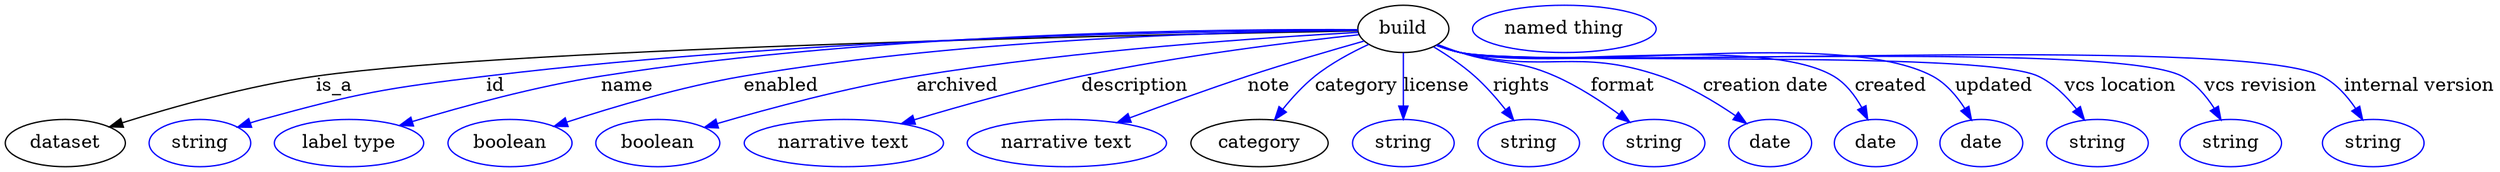 digraph {
	graph [bb="0,0,1884.5,123"];
	node [label="\N"];
	build	 [height=0.5,
		label=build,
		pos="1055.5,105",
		width=0.95686];
	dataset	 [height=0.5,
		pos="45.496,18",
		width=1.2638];
	build -> dataset	 [label=is_a,
		lp="245.5,61.5",
		pos="e,79.582,30.061 1020.9,104.42 885,102.02 387.53,91.819 231.5,69 181.77,61.728 126.42,45.453 89.129,33.231"];
	id	 [color=blue,
		height=0.5,
		label=string,
		pos="147.5,18",
		width=1.0652];
	build -> id	 [color=blue,
		label=id,
		lp="369.5,61.5",
		pos="e,176.31,29.93 1020.8,103.85 899.02,99.716 492.08,85.01 362.5,69 286.98,59.669 267.63,57.018 194.5,36 191.7,35.197 188.84,34.298 \
185.97,33.343",
		style=solid];
	name	 [color=blue,
		height=0.5,
		label="label type",
		pos="260.5,18",
		width=1.5707];
	build -> name	 [color=blue,
		label=name,
		lp="468.5,61.5",
		pos="e,299.58,31.171 1020.8,103.87 909.25,100.09 560,87.072 448.5,69 400.38,61.202 346.86,46.02 309.26,34.24",
		style=solid];
	enabled	 [color=blue,
		height=0.5,
		label=boolean,
		pos="381.5,18",
		width=1.2999];
	build -> enabled	 [color=blue,
		label=enabled,
		lp="583,61.5",
		pos="e,415.41,30.492 1021.2,103.44 923.37,98.866 644.58,84.772 554.5,69 509.58,61.136 459.78,45.716 425.19,33.881",
		style=solid];
	archived	 [color=blue,
		height=0.5,
		label=boolean,
		pos="493.5,18",
		width=1.2999];
	build -> archived	 [color=blue,
		label=archived,
		lp="717,61.5",
		pos="e,528.93,29.819 1021.1,103.28 955.48,99.632 808,89.715 685.5,69 624.17,58.629 609.37,52.861 549.5,36 545.94,35 542.28,33.924 538.61,\
32.813",
		style=solid];
	description	 [color=blue,
		height=0.5,
		label="narrative text",
		pos="633.5,18",
		width=2.0943];
	build -> description	 [color=blue,
		label=description,
		lp="852.5,61.5",
		pos="e,678.07,32.552 1021.7,101.45 974.36,96.15 885.79,85.049 811.5,69 769.42,59.91 722.66,46.375 687.63,35.533",
		style=solid];
	note	 [color=blue,
		height=0.5,
		label="narrative text",
		pos="802.5,18",
		width=2.0943];
	build -> note	 [color=blue,
		label=note,
		lp="954.5,61.5",
		pos="e,841.84,33.473 1025,96.174 1001.3,89.174 967.66,78.946 938.5,69 909.4,59.077 877.17,47.038 851.39,37.149",
		style=solid];
	category	 [height=0.5,
		pos="947.5,18",
		width=1.4443];
	build -> category	 [color=blue,
		label=category,
		lp="1019.5,61.5",
		pos="e,958.54,35.6 1028.4,93.864 1015.2,87.691 999.69,79.195 987.5,69 978.95,61.855 971.03,52.609 964.53,43.956",
		style=solid];
	license	 [color=blue,
		height=0.5,
		label=string,
		pos="1055.5,18",
		width=1.0652];
	build -> license	 [color=blue,
		label=license,
		lp="1081,61.5",
		pos="e,1055.5,36.003 1055.5,86.974 1055.5,75.192 1055.5,59.561 1055.5,46.158",
		style=solid];
	rights	 [color=blue,
		height=0.5,
		label=string,
		pos="1150.5,18",
		width=1.0652];
	build -> rights	 [color=blue,
		label=rights,
		lp="1146,61.5",
		pos="e,1139.1,35.235 1079.2,91.847 1089.4,85.614 1101.1,77.643 1110.5,69 1118.7,61.467 1126.5,52.133 1133.1,43.518",
		style=solid];
	format	 [color=blue,
		height=0.5,
		label=string,
		pos="1245.5,18",
		width=1.0652];
	build -> format	 [color=blue,
		label=format,
		lp="1222,61.5",
		pos="e,1226.6,33.927 1082.1,93.116 1087.5,90.928 1093.1,88.777 1098.5,87 1130.2,76.517 1141,82.705 1171.5,69 1188.1,61.546 1204.9,50.316 \
1218.3,40.29",
		style=solid];
	"creation date"	 [color=blue,
		height=0.5,
		label=date,
		pos="1333.5,18",
		width=0.86659];
	build -> "creation date"	 [color=blue,
		label="creation date",
		lp="1330.5,61.5",
		pos="e,1314.9,32.708 1081.5,92.767 1087,90.554 1092.9,88.482 1098.5,87 1164.3,69.698 1186.2,91.329 1250.5,69 1270.5,62.039 1290.8,49.662 \
1306.4,38.844",
		style=solid];
	created	 [color=blue,
		height=0.5,
		label=date,
		pos="1413.5,18",
		width=0.86659];
	build -> created	 [color=blue,
		label=created,
		lp="1425,61.5",
		pos="e,1407.6,35.801 1081,92.712 1086.6,90.444 1092.7,88.365 1098.5,87 1160.1,72.591 1328.4,101.73 1382.5,69 1391.6,63.508 1398.4,54.247 \
1403.2,45.112",
		style=solid];
	updated	 [color=blue,
		height=0.5,
		label=date,
		pos="1493.5,18",
		width=0.86659];
	build -> updated	 [color=blue,
		label=updated,
		lp="1503,61.5",
		pos="e,1485.8,35.681 1080.9,92.654 1086.6,90.39 1092.7,88.326 1098.5,87 1176.2,69.357 1386.5,106.96 1456.5,69 1466.6,63.509 1474.7,53.902 \
1480.7,44.496",
		style=solid];
	"vcs location"	 [color=blue,
		height=0.5,
		label=string,
		pos="1581.5,18",
		width=1.0652];
	build -> "vcs location"	 [color=blue,
		label="vcs location",
		lp="1599.5,61.5",
		pos="e,1571.3,35.546 1080.9,92.613 1086.6,90.352 1092.6,88.3 1098.5,87 1146,76.43 1492.5,89.942 1536.5,69 1548,63.503 1557.9,53.531 1565.4,\
43.855",
		style=solid];
	"vcs revision"	 [color=blue,
		height=0.5,
		label=string,
		pos="1683.5,18",
		width=1.0652];
	build -> "vcs revision"	 [color=blue,
		label="vcs revision",
		lp="1706.5,61.5",
		pos="e,1675.8,35.754 1080.9,92.577 1086.6,90.318 1092.6,88.276 1098.5,87 1158,74.024 1592.7,97.564 1646.5,69 1656.7,63.598 1664.7,54.006 \
1670.7,44.588",
		style=solid];
	"internal version"	 [color=blue,
		height=0.5,
		label=string,
		pos="1792.5,18",
		width=1.0652];
	build -> "internal version"	 [color=blue,
		label="internal version",
		lp="1827.5,61.5",
		pos="e,1784.1,35.801 1080.9,92.553 1086.6,90.295 1092.6,88.26 1098.5,87 1169.7,71.684 1688.7,102.15 1753.5,69 1764.1,63.599 1772.6,53.875 \
1778.9,44.356",
		style=solid];
	"named thing_category"	 [color=blue,
		height=0.5,
		label="named thing",
		pos="1177.5,105",
		width=1.9318];
}
